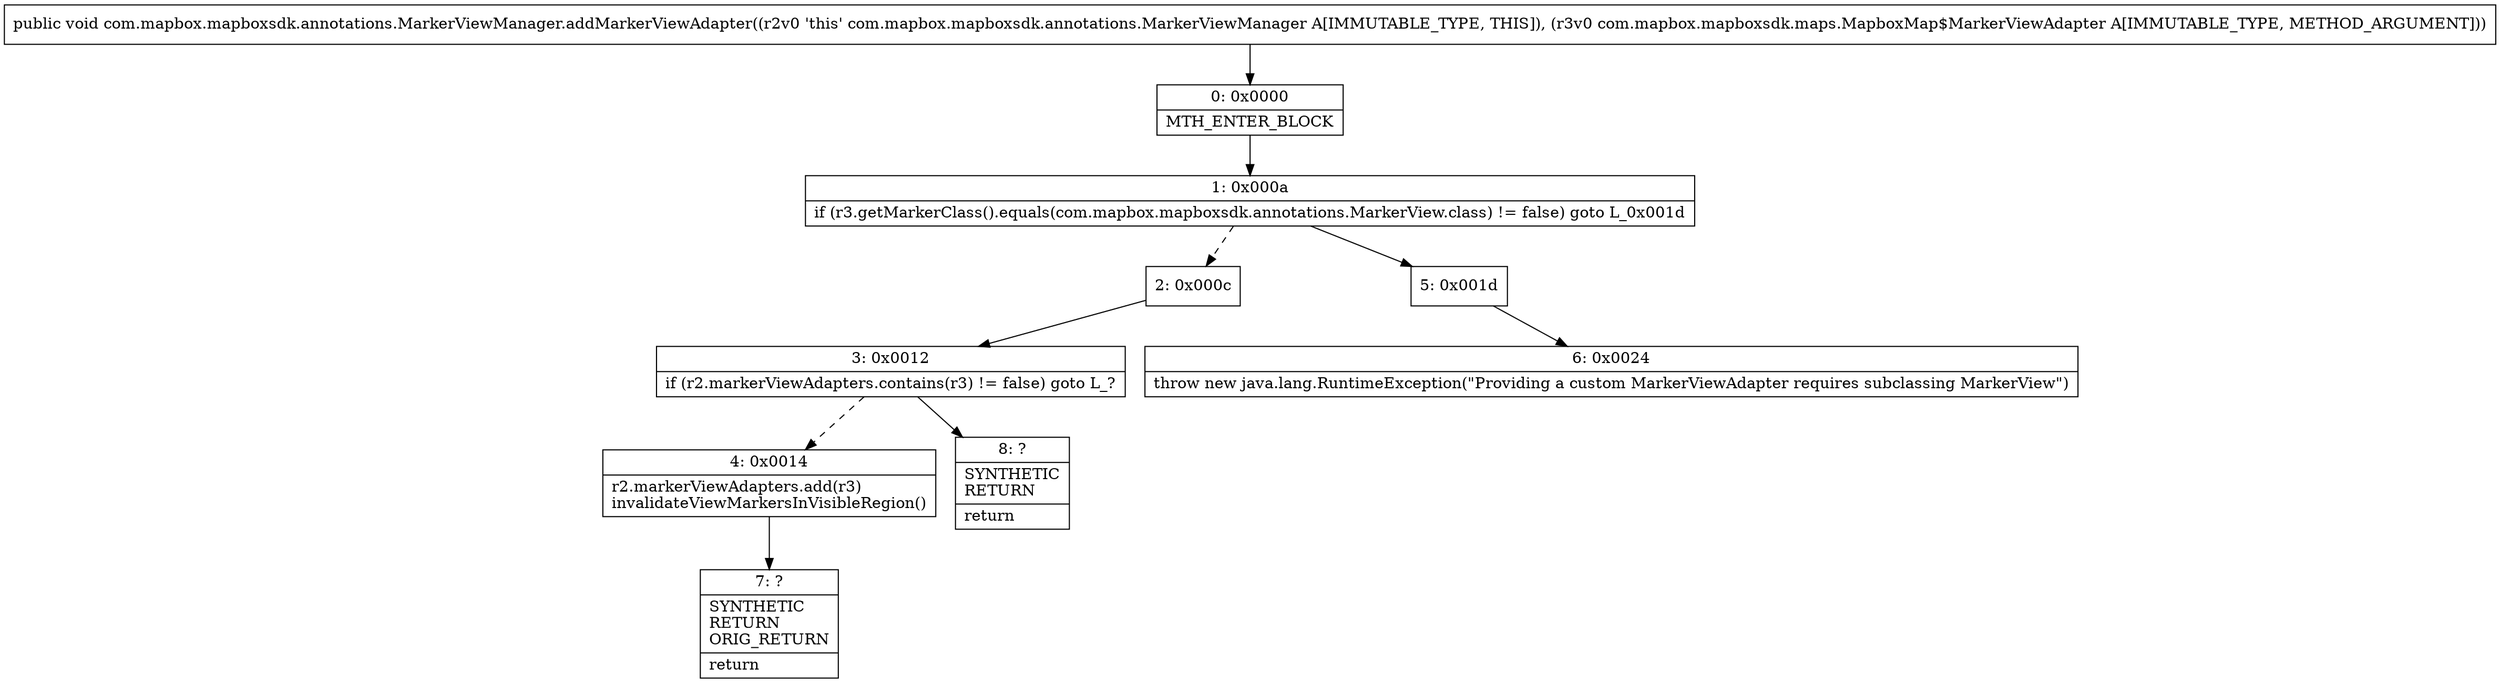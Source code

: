 digraph "CFG forcom.mapbox.mapboxsdk.annotations.MarkerViewManager.addMarkerViewAdapter(Lcom\/mapbox\/mapboxsdk\/maps\/MapboxMap$MarkerViewAdapter;)V" {
Node_0 [shape=record,label="{0\:\ 0x0000|MTH_ENTER_BLOCK\l}"];
Node_1 [shape=record,label="{1\:\ 0x000a|if (r3.getMarkerClass().equals(com.mapbox.mapboxsdk.annotations.MarkerView.class) != false) goto L_0x001d\l}"];
Node_2 [shape=record,label="{2\:\ 0x000c}"];
Node_3 [shape=record,label="{3\:\ 0x0012|if (r2.markerViewAdapters.contains(r3) != false) goto L_?\l}"];
Node_4 [shape=record,label="{4\:\ 0x0014|r2.markerViewAdapters.add(r3)\linvalidateViewMarkersInVisibleRegion()\l}"];
Node_5 [shape=record,label="{5\:\ 0x001d}"];
Node_6 [shape=record,label="{6\:\ 0x0024|throw new java.lang.RuntimeException(\"Providing a custom MarkerViewAdapter requires subclassing MarkerView\")\l}"];
Node_7 [shape=record,label="{7\:\ ?|SYNTHETIC\lRETURN\lORIG_RETURN\l|return\l}"];
Node_8 [shape=record,label="{8\:\ ?|SYNTHETIC\lRETURN\l|return\l}"];
MethodNode[shape=record,label="{public void com.mapbox.mapboxsdk.annotations.MarkerViewManager.addMarkerViewAdapter((r2v0 'this' com.mapbox.mapboxsdk.annotations.MarkerViewManager A[IMMUTABLE_TYPE, THIS]), (r3v0 com.mapbox.mapboxsdk.maps.MapboxMap$MarkerViewAdapter A[IMMUTABLE_TYPE, METHOD_ARGUMENT])) }"];
MethodNode -> Node_0;
Node_0 -> Node_1;
Node_1 -> Node_2[style=dashed];
Node_1 -> Node_5;
Node_2 -> Node_3;
Node_3 -> Node_4[style=dashed];
Node_3 -> Node_8;
Node_4 -> Node_7;
Node_5 -> Node_6;
}

